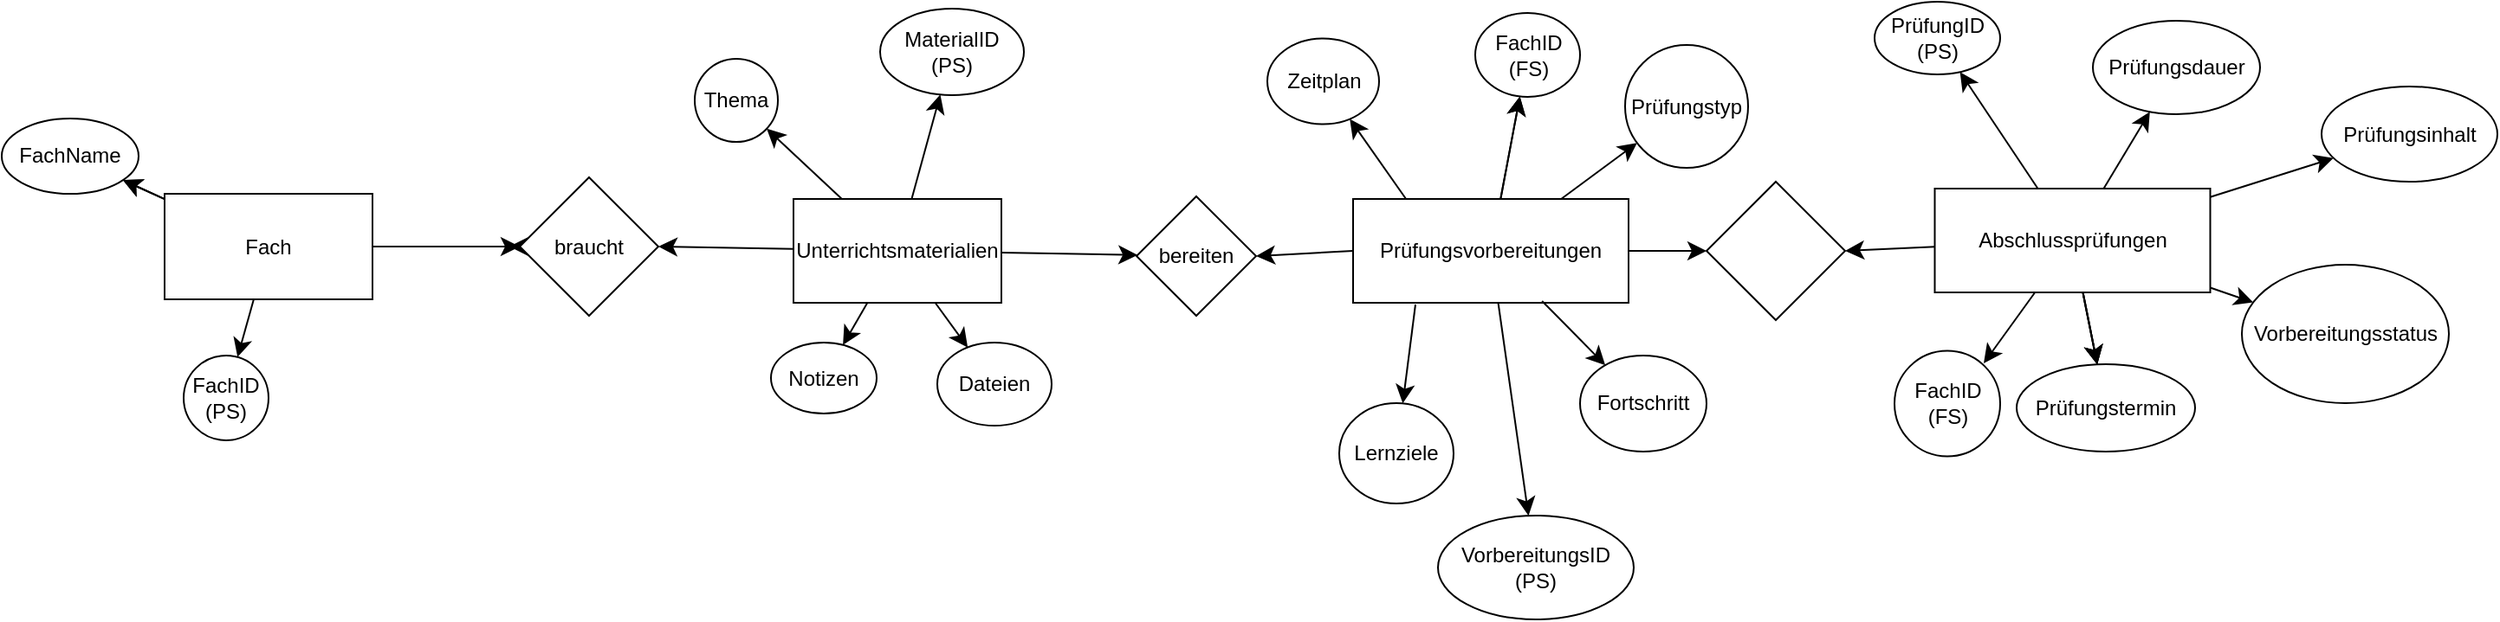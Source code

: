 <mxfile version="26.0.10">
  <diagram name="Seite-1" id="5blD-hv_KY1dSjk4mWWa">
    <mxGraphModel dx="1112" dy="829" grid="0" gridSize="10" guides="1" tooltips="1" connect="1" arrows="1" fold="1" page="0" pageScale="1" pageWidth="827" pageHeight="1169" math="0" shadow="0">
      <root>
        <mxCell id="0" />
        <mxCell id="1" parent="0" />
        <mxCell id="1gKeE4FAqKJYVwFzVaU8-18" value="" style="edgeStyle=none;curved=1;rounded=0;orthogonalLoop=1;jettySize=auto;html=1;fontSize=12;startSize=8;endSize=8;" edge="1" parent="1" source="1gKeE4FAqKJYVwFzVaU8-2" target="1gKeE4FAqKJYVwFzVaU8-17">
          <mxGeometry relative="1" as="geometry" />
        </mxCell>
        <mxCell id="1gKeE4FAqKJYVwFzVaU8-19" value="" style="edgeStyle=none;curved=1;rounded=0;orthogonalLoop=1;jettySize=auto;html=1;fontSize=12;startSize=8;endSize=8;" edge="1" parent="1" source="1gKeE4FAqKJYVwFzVaU8-2" target="1gKeE4FAqKJYVwFzVaU8-17">
          <mxGeometry relative="1" as="geometry" />
        </mxCell>
        <mxCell id="1gKeE4FAqKJYVwFzVaU8-22" value="" style="edgeStyle=none;curved=1;rounded=0;orthogonalLoop=1;jettySize=auto;html=1;fontSize=12;startSize=8;endSize=8;entryX=0;entryY=0.5;entryDx=0;entryDy=0;" edge="1" parent="1" source="1gKeE4FAqKJYVwFzVaU8-2" target="1gKeE4FAqKJYVwFzVaU8-23">
          <mxGeometry relative="1" as="geometry">
            <mxPoint x="174" y="200" as="targetPoint" />
          </mxGeometry>
        </mxCell>
        <mxCell id="1gKeE4FAqKJYVwFzVaU8-74" value="" style="edgeStyle=none;curved=1;rounded=0;orthogonalLoop=1;jettySize=auto;html=1;fontSize=12;startSize=8;endSize=8;" edge="1" parent="1" source="1gKeE4FAqKJYVwFzVaU8-2" target="1gKeE4FAqKJYVwFzVaU8-73">
          <mxGeometry relative="1" as="geometry" />
        </mxCell>
        <mxCell id="1gKeE4FAqKJYVwFzVaU8-2" value="Fach" style="whiteSpace=wrap;html=1;" vertex="1" parent="1">
          <mxGeometry x="-21" y="169" width="120" height="61" as="geometry" />
        </mxCell>
        <mxCell id="1gKeE4FAqKJYVwFzVaU8-32" style="edgeStyle=none;curved=1;rounded=0;orthogonalLoop=1;jettySize=auto;html=1;entryX=1;entryY=0.5;entryDx=0;entryDy=0;fontSize=12;startSize=8;endSize=8;" edge="1" parent="1" source="1gKeE4FAqKJYVwFzVaU8-3" target="1gKeE4FAqKJYVwFzVaU8-23">
          <mxGeometry relative="1" as="geometry" />
        </mxCell>
        <mxCell id="1gKeE4FAqKJYVwFzVaU8-35" value="" style="edgeStyle=none;curved=1;rounded=0;orthogonalLoop=1;jettySize=auto;html=1;fontSize=12;startSize=8;endSize=8;" edge="1" parent="1" source="1gKeE4FAqKJYVwFzVaU8-3" target="1gKeE4FAqKJYVwFzVaU8-34">
          <mxGeometry relative="1" as="geometry" />
        </mxCell>
        <mxCell id="1gKeE4FAqKJYVwFzVaU8-38" value="" style="edgeStyle=none;curved=1;rounded=0;orthogonalLoop=1;jettySize=auto;html=1;fontSize=12;startSize=8;endSize=8;" edge="1" parent="1" source="1gKeE4FAqKJYVwFzVaU8-3" target="1gKeE4FAqKJYVwFzVaU8-37">
          <mxGeometry relative="1" as="geometry" />
        </mxCell>
        <mxCell id="1gKeE4FAqKJYVwFzVaU8-41" value="" style="edgeStyle=none;curved=1;rounded=0;orthogonalLoop=1;jettySize=auto;html=1;fontSize=12;startSize=8;endSize=8;" edge="1" parent="1" source="1gKeE4FAqKJYVwFzVaU8-3" target="1gKeE4FAqKJYVwFzVaU8-40">
          <mxGeometry relative="1" as="geometry" />
        </mxCell>
        <mxCell id="1gKeE4FAqKJYVwFzVaU8-43" value="" style="edgeStyle=none;curved=1;rounded=0;orthogonalLoop=1;jettySize=auto;html=1;fontSize=12;startSize=8;endSize=8;" edge="1" parent="1" source="1gKeE4FAqKJYVwFzVaU8-3" target="1gKeE4FAqKJYVwFzVaU8-42">
          <mxGeometry relative="1" as="geometry" />
        </mxCell>
        <mxCell id="1gKeE4FAqKJYVwFzVaU8-49" value="" style="edgeStyle=none;curved=1;rounded=0;orthogonalLoop=1;jettySize=auto;html=1;fontSize=12;startSize=8;endSize=8;" edge="1" parent="1" source="1gKeE4FAqKJYVwFzVaU8-3" target="1gKeE4FAqKJYVwFzVaU8-48">
          <mxGeometry relative="1" as="geometry" />
        </mxCell>
        <mxCell id="1gKeE4FAqKJYVwFzVaU8-3" value="Unterrichtsmaterialien" style="whiteSpace=wrap;html=1;" vertex="1" parent="1">
          <mxGeometry x="342" y="172" width="120" height="60" as="geometry" />
        </mxCell>
        <mxCell id="1gKeE4FAqKJYVwFzVaU8-8" value="" style="edgeStyle=none;curved=1;rounded=0;orthogonalLoop=1;jettySize=auto;html=1;fontSize=12;startSize=8;endSize=8;entryX=0;entryY=0.5;entryDx=0;entryDy=0;" edge="1" parent="1" source="1gKeE4FAqKJYVwFzVaU8-5" target="1gKeE4FAqKJYVwFzVaU8-98">
          <mxGeometry relative="1" as="geometry" />
        </mxCell>
        <mxCell id="1gKeE4FAqKJYVwFzVaU8-50" style="edgeStyle=none;curved=1;rounded=0;orthogonalLoop=1;jettySize=auto;html=1;exitX=0;exitY=0.5;exitDx=0;exitDy=0;entryX=1;entryY=0.5;entryDx=0;entryDy=0;fontSize=12;startSize=8;endSize=8;" edge="1" parent="1" source="1gKeE4FAqKJYVwFzVaU8-5" target="1gKeE4FAqKJYVwFzVaU8-48">
          <mxGeometry relative="1" as="geometry" />
        </mxCell>
        <mxCell id="1gKeE4FAqKJYVwFzVaU8-52" value="" style="edgeStyle=none;curved=1;rounded=0;orthogonalLoop=1;jettySize=auto;html=1;fontSize=12;startSize=8;endSize=8;exitX=0.201;exitY=0.033;exitDx=0;exitDy=0;exitPerimeter=0;" edge="1" parent="1" source="1gKeE4FAqKJYVwFzVaU8-5" target="1gKeE4FAqKJYVwFzVaU8-51">
          <mxGeometry relative="1" as="geometry" />
        </mxCell>
        <mxCell id="1gKeE4FAqKJYVwFzVaU8-70" value="" style="edgeStyle=none;curved=1;rounded=0;orthogonalLoop=1;jettySize=auto;html=1;fontSize=12;startSize=8;endSize=8;" edge="1" parent="1" source="1gKeE4FAqKJYVwFzVaU8-5" target="1gKeE4FAqKJYVwFzVaU8-69">
          <mxGeometry relative="1" as="geometry" />
        </mxCell>
        <mxCell id="1gKeE4FAqKJYVwFzVaU8-90" style="edgeStyle=none;curved=1;rounded=0;orthogonalLoop=1;jettySize=auto;html=1;fontSize=12;startSize=8;endSize=8;" edge="1" parent="1" source="1gKeE4FAqKJYVwFzVaU8-5" target="1gKeE4FAqKJYVwFzVaU8-91">
          <mxGeometry relative="1" as="geometry">
            <mxPoint x="761" y="365" as="targetPoint" />
          </mxGeometry>
        </mxCell>
        <mxCell id="1gKeE4FAqKJYVwFzVaU8-92" value="" style="edgeStyle=none;curved=1;rounded=0;orthogonalLoop=1;jettySize=auto;html=1;fontSize=12;startSize=8;endSize=8;" edge="1" parent="1" source="1gKeE4FAqKJYVwFzVaU8-5" target="1gKeE4FAqKJYVwFzVaU8-69">
          <mxGeometry relative="1" as="geometry" />
        </mxCell>
        <mxCell id="1gKeE4FAqKJYVwFzVaU8-93" style="edgeStyle=none;curved=1;rounded=0;orthogonalLoop=1;jettySize=auto;html=1;fontSize=12;startSize=8;endSize=8;" edge="1" parent="1" source="1gKeE4FAqKJYVwFzVaU8-5" target="1gKeE4FAqKJYVwFzVaU8-94">
          <mxGeometry relative="1" as="geometry">
            <mxPoint x="724" y="142" as="targetPoint" />
          </mxGeometry>
        </mxCell>
        <mxCell id="1gKeE4FAqKJYVwFzVaU8-5" value="Prüfungsvorbereitungen" style="whiteSpace=wrap;html=1;" vertex="1" parent="1">
          <mxGeometry x="665" y="172" width="159" height="60" as="geometry" />
        </mxCell>
        <mxCell id="1gKeE4FAqKJYVwFzVaU8-78" value="" style="edgeStyle=none;curved=1;rounded=0;orthogonalLoop=1;jettySize=auto;html=1;fontSize=12;startSize=8;endSize=8;" edge="1" parent="1" source="1gKeE4FAqKJYVwFzVaU8-7" target="1gKeE4FAqKJYVwFzVaU8-77">
          <mxGeometry relative="1" as="geometry" />
        </mxCell>
        <mxCell id="1gKeE4FAqKJYVwFzVaU8-81" value="" style="edgeStyle=none;curved=1;rounded=0;orthogonalLoop=1;jettySize=auto;html=1;fontSize=12;startSize=8;endSize=8;" edge="1" parent="1" source="1gKeE4FAqKJYVwFzVaU8-7" target="1gKeE4FAqKJYVwFzVaU8-80">
          <mxGeometry relative="1" as="geometry" />
        </mxCell>
        <mxCell id="1gKeE4FAqKJYVwFzVaU8-82" value="" style="edgeStyle=none;curved=1;rounded=0;orthogonalLoop=1;jettySize=auto;html=1;fontSize=12;startSize=8;endSize=8;" edge="1" parent="1" source="1gKeE4FAqKJYVwFzVaU8-7" target="1gKeE4FAqKJYVwFzVaU8-80">
          <mxGeometry relative="1" as="geometry" />
        </mxCell>
        <mxCell id="1gKeE4FAqKJYVwFzVaU8-83" value="" style="edgeStyle=none;curved=1;rounded=0;orthogonalLoop=1;jettySize=auto;html=1;fontSize=12;startSize=8;endSize=8;" edge="1" parent="1" source="1gKeE4FAqKJYVwFzVaU8-7" target="1gKeE4FAqKJYVwFzVaU8-80">
          <mxGeometry relative="1" as="geometry" />
        </mxCell>
        <mxCell id="1gKeE4FAqKJYVwFzVaU8-85" value="" style="edgeStyle=none;curved=1;rounded=0;orthogonalLoop=1;jettySize=auto;html=1;fontSize=12;startSize=8;endSize=8;" edge="1" parent="1" source="1gKeE4FAqKJYVwFzVaU8-7" target="1gKeE4FAqKJYVwFzVaU8-84">
          <mxGeometry relative="1" as="geometry" />
        </mxCell>
        <mxCell id="1gKeE4FAqKJYVwFzVaU8-87" value="" style="edgeStyle=none;curved=1;rounded=0;orthogonalLoop=1;jettySize=auto;html=1;fontSize=12;startSize=8;endSize=8;" edge="1" parent="1" source="1gKeE4FAqKJYVwFzVaU8-7" target="1gKeE4FAqKJYVwFzVaU8-86">
          <mxGeometry relative="1" as="geometry" />
        </mxCell>
        <mxCell id="1gKeE4FAqKJYVwFzVaU8-89" value="" style="edgeStyle=none;curved=1;rounded=0;orthogonalLoop=1;jettySize=auto;html=1;fontSize=12;startSize=8;endSize=8;" edge="1" parent="1" source="1gKeE4FAqKJYVwFzVaU8-7" target="1gKeE4FAqKJYVwFzVaU8-88">
          <mxGeometry relative="1" as="geometry" />
        </mxCell>
        <mxCell id="1gKeE4FAqKJYVwFzVaU8-99" style="edgeStyle=none;curved=1;rounded=0;orthogonalLoop=1;jettySize=auto;html=1;entryX=1;entryY=0.5;entryDx=0;entryDy=0;fontSize=12;startSize=8;endSize=8;" edge="1" parent="1" source="1gKeE4FAqKJYVwFzVaU8-7" target="1gKeE4FAqKJYVwFzVaU8-98">
          <mxGeometry relative="1" as="geometry" />
        </mxCell>
        <mxCell id="1gKeE4FAqKJYVwFzVaU8-100" style="edgeStyle=none;curved=1;rounded=0;orthogonalLoop=1;jettySize=auto;html=1;fontSize=12;startSize=8;endSize=8;" edge="1" parent="1" source="1gKeE4FAqKJYVwFzVaU8-7">
          <mxGeometry relative="1" as="geometry">
            <mxPoint x="1029" y="267" as="targetPoint" />
          </mxGeometry>
        </mxCell>
        <mxCell id="1gKeE4FAqKJYVwFzVaU8-7" value="Abschlussprüfungen" style="whiteSpace=wrap;html=1;" vertex="1" parent="1">
          <mxGeometry x="1000.75" y="166" width="159" height="60" as="geometry" />
        </mxCell>
        <mxCell id="1gKeE4FAqKJYVwFzVaU8-17" value="FachName" style="ellipse;whiteSpace=wrap;html=1;" vertex="1" parent="1">
          <mxGeometry x="-115" y="125.5" width="79" height="43.5" as="geometry" />
        </mxCell>
        <mxCell id="1gKeE4FAqKJYVwFzVaU8-30" style="edgeStyle=none;curved=1;rounded=0;orthogonalLoop=1;jettySize=auto;html=1;fontSize=12;startSize=8;endSize=8;" edge="1" parent="1" source="1gKeE4FAqKJYVwFzVaU8-23">
          <mxGeometry relative="1" as="geometry">
            <mxPoint x="178" y="199.5" as="targetPoint" />
          </mxGeometry>
        </mxCell>
        <mxCell id="1gKeE4FAqKJYVwFzVaU8-23" value="braucht" style="rhombus;whiteSpace=wrap;html=1;" vertex="1" parent="1">
          <mxGeometry x="184" y="159.5" width="80" height="80" as="geometry" />
        </mxCell>
        <mxCell id="1gKeE4FAqKJYVwFzVaU8-34" value="MaterialID (PS)" style="ellipse;whiteSpace=wrap;html=1;" vertex="1" parent="1">
          <mxGeometry x="392" y="62" width="83" height="50" as="geometry" />
        </mxCell>
        <mxCell id="1gKeE4FAqKJYVwFzVaU8-37" value="Thema" style="ellipse;whiteSpace=wrap;html=1;" vertex="1" parent="1">
          <mxGeometry x="285" y="91" width="48" height="48" as="geometry" />
        </mxCell>
        <mxCell id="1gKeE4FAqKJYVwFzVaU8-40" value="Notizen" style="ellipse;whiteSpace=wrap;html=1;" vertex="1" parent="1">
          <mxGeometry x="329" y="255" width="61" height="41" as="geometry" />
        </mxCell>
        <mxCell id="1gKeE4FAqKJYVwFzVaU8-42" value="Dateien" style="ellipse;whiteSpace=wrap;html=1;" vertex="1" parent="1">
          <mxGeometry x="425" y="255" width="66" height="48" as="geometry" />
        </mxCell>
        <mxCell id="1gKeE4FAqKJYVwFzVaU8-48" value="bereiten" style="rhombus;whiteSpace=wrap;html=1;" vertex="1" parent="1">
          <mxGeometry x="540" y="170.5" width="69" height="69" as="geometry" />
        </mxCell>
        <mxCell id="1gKeE4FAqKJYVwFzVaU8-51" value="Zeitplan" style="ellipse;whiteSpace=wrap;html=1;" vertex="1" parent="1">
          <mxGeometry x="615.5" y="79.25" width="64.5" height="49.5" as="geometry" />
        </mxCell>
        <mxCell id="1gKeE4FAqKJYVwFzVaU8-60" value="" style="edgeStyle=none;curved=1;rounded=0;orthogonalLoop=1;jettySize=auto;html=1;fontSize=12;startSize=8;endSize=8;exitX=0.686;exitY=0.983;exitDx=0;exitDy=0;exitPerimeter=0;" edge="1" parent="1" target="1gKeE4FAqKJYVwFzVaU8-62" source="1gKeE4FAqKJYVwFzVaU8-5">
          <mxGeometry relative="1" as="geometry">
            <mxPoint x="757" y="228" as="sourcePoint" />
            <Array as="points">
              <mxPoint x="789" y="246" />
            </Array>
          </mxGeometry>
        </mxCell>
        <mxCell id="1gKeE4FAqKJYVwFzVaU8-61" value="" style="edgeStyle=none;curved=1;rounded=0;orthogonalLoop=1;jettySize=auto;html=1;fontSize=12;startSize=8;endSize=8;" edge="1" parent="1" target="1gKeE4FAqKJYVwFzVaU8-63">
          <mxGeometry relative="1" as="geometry">
            <mxPoint x="701" y="233" as="sourcePoint" />
          </mxGeometry>
        </mxCell>
        <mxCell id="1gKeE4FAqKJYVwFzVaU8-62" value="Fortschritt" style="ellipse;whiteSpace=wrap;html=1;" vertex="1" parent="1">
          <mxGeometry x="796" y="262.5" width="73" height="55.5" as="geometry" />
        </mxCell>
        <mxCell id="1gKeE4FAqKJYVwFzVaU8-63" value="Lernziele" style="ellipse;whiteSpace=wrap;html=1;" vertex="1" parent="1">
          <mxGeometry x="657" y="290" width="66" height="58" as="geometry" />
        </mxCell>
        <mxCell id="1gKeE4FAqKJYVwFzVaU8-69" value="FachID (FS)" style="ellipse;whiteSpace=wrap;html=1;" vertex="1" parent="1">
          <mxGeometry x="735.5" y="64.5" width="60.5" height="48.5" as="geometry" />
        </mxCell>
        <mxCell id="1gKeE4FAqKJYVwFzVaU8-73" value="FachID (PS)" style="ellipse;whiteSpace=wrap;html=1;" vertex="1" parent="1">
          <mxGeometry x="-10" y="262.5" width="49" height="49" as="geometry" />
        </mxCell>
        <mxCell id="1gKeE4FAqKJYVwFzVaU8-77" value="PrüfungID (PS)" style="ellipse;whiteSpace=wrap;html=1;" vertex="1" parent="1">
          <mxGeometry x="966" y="58" width="72.5" height="42" as="geometry" />
        </mxCell>
        <mxCell id="1gKeE4FAqKJYVwFzVaU8-80" value="Prüfungstermin" style="ellipse;whiteSpace=wrap;html=1;" vertex="1" parent="1">
          <mxGeometry x="1048" y="267.5" width="103" height="50.5" as="geometry" />
        </mxCell>
        <mxCell id="1gKeE4FAqKJYVwFzVaU8-84" value="Prüfungsdauer" style="ellipse;whiteSpace=wrap;html=1;" vertex="1" parent="1">
          <mxGeometry x="1092" y="69" width="96.5" height="54" as="geometry" />
        </mxCell>
        <mxCell id="1gKeE4FAqKJYVwFzVaU8-86" value="Prüfungsinhalt" style="ellipse;whiteSpace=wrap;html=1;" vertex="1" parent="1">
          <mxGeometry x="1224" y="107" width="101.5" height="55" as="geometry" />
        </mxCell>
        <mxCell id="1gKeE4FAqKJYVwFzVaU8-88" value="Vorbereitungsstatus" style="ellipse;whiteSpace=wrap;html=1;" vertex="1" parent="1">
          <mxGeometry x="1178" y="210" width="119.5" height="80" as="geometry" />
        </mxCell>
        <mxCell id="1gKeE4FAqKJYVwFzVaU8-91" value="VorbereitungsID (PS)" style="ellipse;whiteSpace=wrap;html=1;" vertex="1" parent="1">
          <mxGeometry x="714" y="355" width="113" height="60" as="geometry" />
        </mxCell>
        <mxCell id="1gKeE4FAqKJYVwFzVaU8-94" value="Prüfungstyp" style="ellipse;whiteSpace=wrap;html=1;aspect=fixed;" vertex="1" parent="1">
          <mxGeometry x="822" y="83" width="71" height="71" as="geometry" />
        </mxCell>
        <mxCell id="1gKeE4FAqKJYVwFzVaU8-98" value="" style="rhombus;whiteSpace=wrap;html=1;" vertex="1" parent="1">
          <mxGeometry x="869" y="162" width="80" height="80" as="geometry" />
        </mxCell>
        <mxCell id="1gKeE4FAqKJYVwFzVaU8-101" value="FachID (FS)" style="ellipse;whiteSpace=wrap;html=1;aspect=fixed;" vertex="1" parent="1">
          <mxGeometry x="977.5" y="259.75" width="61" height="61" as="geometry" />
        </mxCell>
      </root>
    </mxGraphModel>
  </diagram>
</mxfile>
